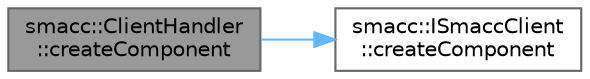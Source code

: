digraph "smacc::ClientHandler::createComponent"
{
 // LATEX_PDF_SIZE
  bgcolor="transparent";
  edge [fontname=Helvetica,fontsize=10,labelfontname=Helvetica,labelfontsize=10];
  node [fontname=Helvetica,fontsize=10,shape=box,height=0.2,width=0.4];
  rankdir="LR";
  Node1 [label="smacc::ClientHandler\l::createComponent",height=0.2,width=0.4,color="gray40", fillcolor="grey60", style="filled", fontcolor="black",tooltip=" "];
  Node1 -> Node2 [color="steelblue1",style="solid"];
  Node2 [label="smacc::ISmaccClient\l::createComponent",height=0.2,width=0.4,color="grey40", fillcolor="white", style="filled",URL="$classsmacc_1_1ISmaccClient.html#a5c1c8eb5e91a3b399662a52cb0ca86aa",tooltip=" "];
}
